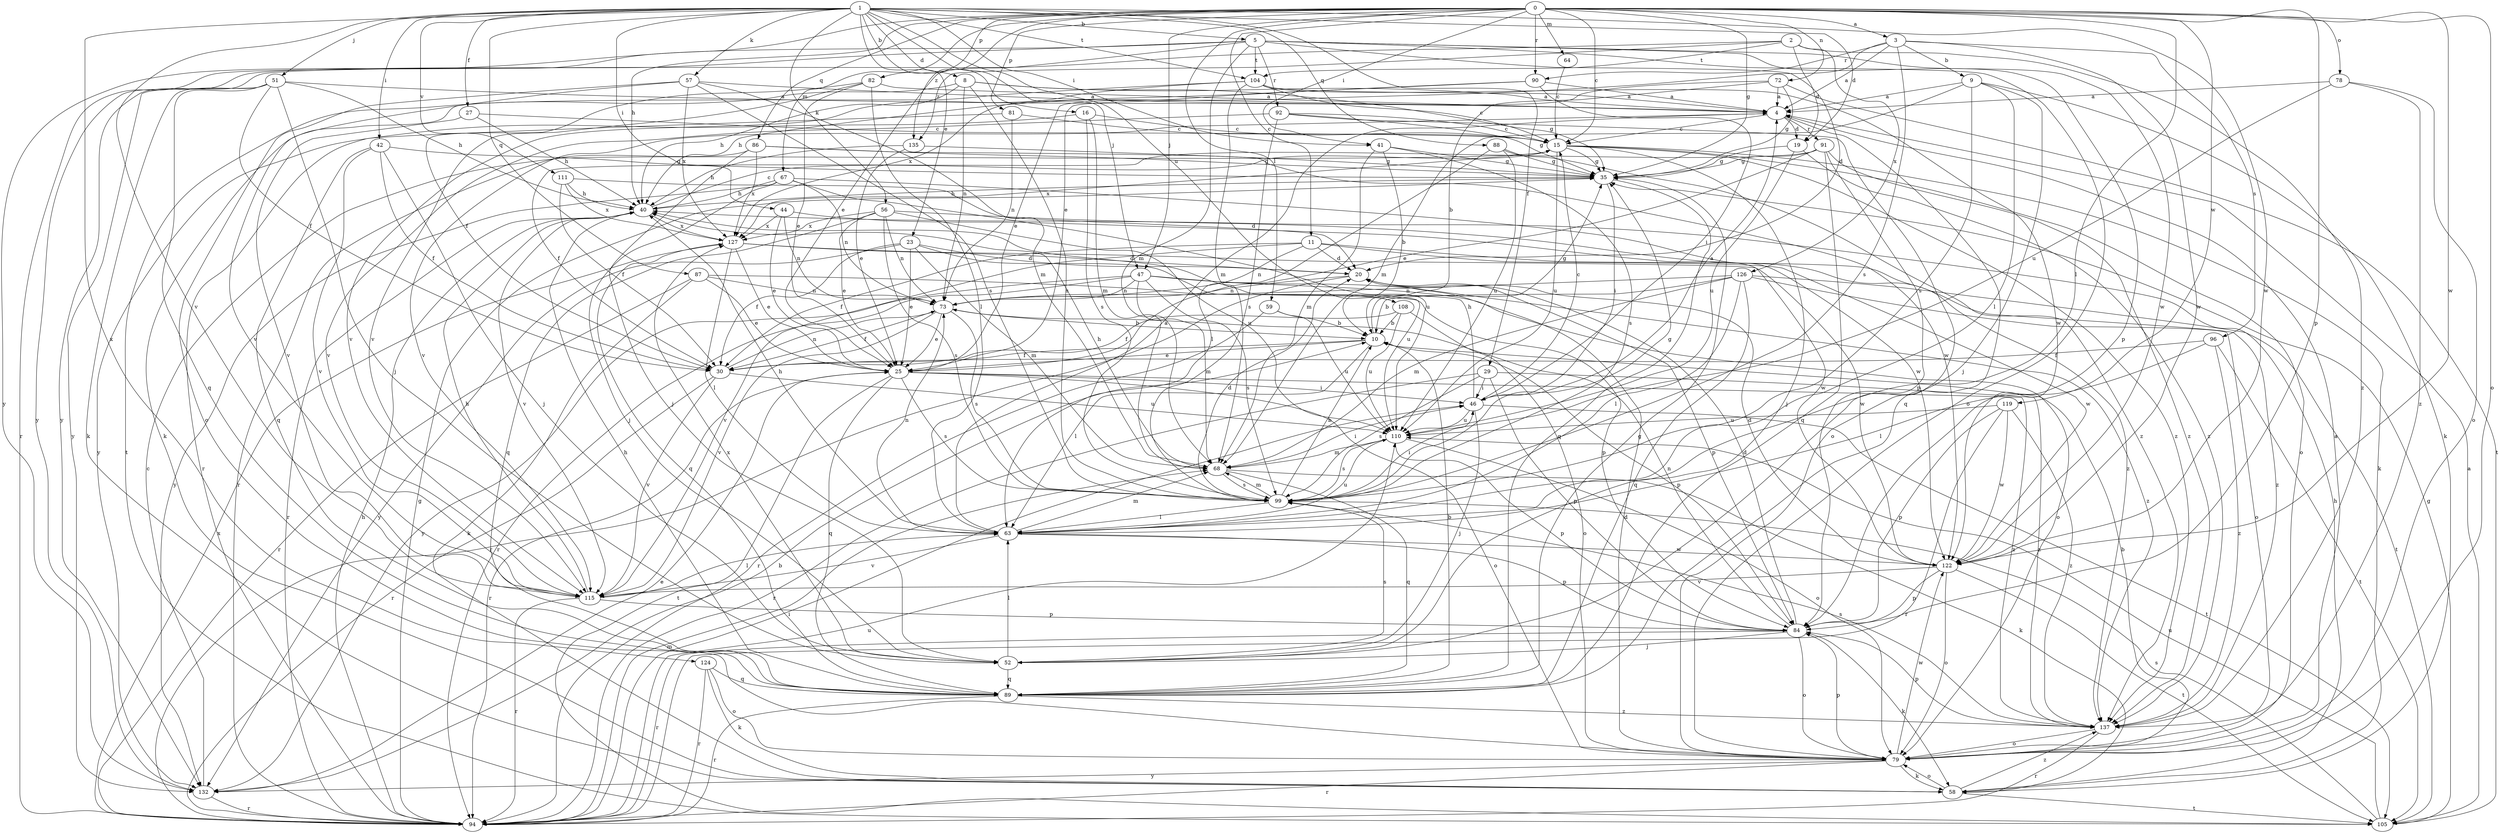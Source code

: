 strict digraph  {
0;
1;
2;
3;
4;
5;
8;
9;
10;
11;
15;
16;
19;
20;
23;
25;
27;
29;
30;
35;
40;
41;
42;
44;
46;
47;
51;
52;
56;
57;
58;
59;
63;
64;
67;
68;
72;
73;
78;
79;
81;
82;
84;
86;
87;
88;
89;
90;
91;
92;
94;
96;
99;
104;
105;
108;
110;
111;
115;
119;
122;
124;
126;
127;
132;
135;
137;
0 -> 3  [label=a];
0 -> 11  [label=c];
0 -> 15  [label=c];
0 -> 35  [label=g];
0 -> 40  [label=h];
0 -> 41  [label=i];
0 -> 47  [label=j];
0 -> 59  [label=l];
0 -> 63  [label=l];
0 -> 64  [label=m];
0 -> 67  [label=m];
0 -> 72  [label=n];
0 -> 78  [label=o];
0 -> 79  [label=o];
0 -> 81  [label=p];
0 -> 82  [label=p];
0 -> 84  [label=p];
0 -> 86  [label=q];
0 -> 90  [label=r];
0 -> 119  [label=w];
0 -> 122  [label=w];
0 -> 132  [label=y];
0 -> 135  [label=z];
1 -> 5  [label=b];
1 -> 8  [label=b];
1 -> 16  [label=d];
1 -> 19  [label=d];
1 -> 23  [label=e];
1 -> 27  [label=f];
1 -> 29  [label=f];
1 -> 41  [label=i];
1 -> 42  [label=i];
1 -> 44  [label=i];
1 -> 47  [label=j];
1 -> 51  [label=j];
1 -> 56  [label=k];
1 -> 57  [label=k];
1 -> 87  [label=q];
1 -> 88  [label=q];
1 -> 104  [label=t];
1 -> 108  [label=u];
1 -> 111  [label=v];
1 -> 115  [label=v];
1 -> 122  [label=w];
1 -> 124  [label=x];
2 -> 19  [label=d];
2 -> 104  [label=t];
2 -> 126  [label=x];
2 -> 132  [label=y];
2 -> 135  [label=z];
2 -> 137  [label=z];
3 -> 4  [label=a];
3 -> 9  [label=b];
3 -> 25  [label=e];
3 -> 90  [label=r];
3 -> 96  [label=s];
3 -> 99  [label=s];
3 -> 122  [label=w];
4 -> 15  [label=c];
4 -> 19  [label=d];
4 -> 89  [label=q];
4 -> 91  [label=r];
4 -> 115  [label=v];
5 -> 20  [label=d];
5 -> 25  [label=e];
5 -> 68  [label=m];
5 -> 79  [label=o];
5 -> 84  [label=p];
5 -> 92  [label=r];
5 -> 94  [label=r];
5 -> 104  [label=t];
5 -> 122  [label=w];
5 -> 132  [label=y];
8 -> 4  [label=a];
8 -> 35  [label=g];
8 -> 40  [label=h];
8 -> 73  [label=n];
8 -> 99  [label=s];
8 -> 105  [label=t];
9 -> 4  [label=a];
9 -> 52  [label=j];
9 -> 58  [label=k];
9 -> 63  [label=l];
9 -> 68  [label=m];
9 -> 99  [label=s];
10 -> 25  [label=e];
10 -> 30  [label=f];
10 -> 35  [label=g];
10 -> 63  [label=l];
10 -> 84  [label=p];
11 -> 20  [label=d];
11 -> 30  [label=f];
11 -> 73  [label=n];
11 -> 115  [label=v];
11 -> 122  [label=w];
11 -> 137  [label=z];
15 -> 35  [label=g];
15 -> 52  [label=j];
15 -> 58  [label=k];
15 -> 79  [label=o];
15 -> 110  [label=u];
15 -> 127  [label=x];
15 -> 137  [label=z];
16 -> 15  [label=c];
16 -> 68  [label=m];
16 -> 99  [label=s];
16 -> 132  [label=y];
19 -> 35  [label=g];
19 -> 110  [label=u];
19 -> 137  [label=z];
20 -> 73  [label=n];
20 -> 84  [label=p];
20 -> 94  [label=r];
23 -> 20  [label=d];
23 -> 25  [label=e];
23 -> 30  [label=f];
23 -> 68  [label=m];
23 -> 110  [label=u];
23 -> 132  [label=y];
25 -> 46  [label=i];
25 -> 79  [label=o];
25 -> 89  [label=q];
25 -> 94  [label=r];
25 -> 99  [label=s];
25 -> 105  [label=t];
25 -> 137  [label=z];
27 -> 15  [label=c];
27 -> 40  [label=h];
27 -> 115  [label=v];
29 -> 46  [label=i];
29 -> 84  [label=p];
29 -> 94  [label=r];
29 -> 99  [label=s];
29 -> 137  [label=z];
30 -> 73  [label=n];
30 -> 94  [label=r];
30 -> 110  [label=u];
30 -> 115  [label=v];
35 -> 40  [label=h];
35 -> 46  [label=i];
35 -> 89  [label=q];
40 -> 15  [label=c];
40 -> 94  [label=r];
40 -> 115  [label=v];
40 -> 127  [label=x];
41 -> 10  [label=b];
41 -> 35  [label=g];
41 -> 68  [label=m];
41 -> 99  [label=s];
42 -> 30  [label=f];
42 -> 35  [label=g];
42 -> 52  [label=j];
42 -> 89  [label=q];
42 -> 115  [label=v];
44 -> 25  [label=e];
44 -> 73  [label=n];
44 -> 122  [label=w];
44 -> 127  [label=x];
46 -> 4  [label=a];
46 -> 15  [label=c];
46 -> 40  [label=h];
46 -> 52  [label=j];
46 -> 105  [label=t];
46 -> 110  [label=u];
47 -> 68  [label=m];
47 -> 73  [label=n];
47 -> 79  [label=o];
47 -> 94  [label=r];
47 -> 99  [label=s];
47 -> 132  [label=y];
47 -> 137  [label=z];
51 -> 4  [label=a];
51 -> 30  [label=f];
51 -> 40  [label=h];
51 -> 52  [label=j];
51 -> 58  [label=k];
51 -> 89  [label=q];
51 -> 132  [label=y];
52 -> 63  [label=l];
52 -> 89  [label=q];
52 -> 99  [label=s];
52 -> 127  [label=x];
56 -> 25  [label=e];
56 -> 73  [label=n];
56 -> 89  [label=q];
56 -> 99  [label=s];
56 -> 110  [label=u];
56 -> 127  [label=x];
56 -> 137  [label=z];
57 -> 4  [label=a];
57 -> 68  [label=m];
57 -> 79  [label=o];
57 -> 99  [label=s];
57 -> 115  [label=v];
57 -> 127  [label=x];
58 -> 40  [label=h];
58 -> 79  [label=o];
58 -> 105  [label=t];
58 -> 137  [label=z];
59 -> 10  [label=b];
59 -> 94  [label=r];
59 -> 110  [label=u];
63 -> 4  [label=a];
63 -> 40  [label=h];
63 -> 68  [label=m];
63 -> 73  [label=n];
63 -> 84  [label=p];
63 -> 110  [label=u];
63 -> 115  [label=v];
63 -> 122  [label=w];
64 -> 15  [label=c];
67 -> 40  [label=h];
67 -> 52  [label=j];
67 -> 73  [label=n];
67 -> 110  [label=u];
67 -> 122  [label=w];
67 -> 132  [label=y];
68 -> 40  [label=h];
68 -> 46  [label=i];
68 -> 58  [label=k];
68 -> 89  [label=q];
68 -> 99  [label=s];
72 -> 4  [label=a];
72 -> 10  [label=b];
72 -> 35  [label=g];
72 -> 105  [label=t];
72 -> 127  [label=x];
73 -> 10  [label=b];
73 -> 25  [label=e];
73 -> 30  [label=f];
73 -> 99  [label=s];
73 -> 115  [label=v];
78 -> 4  [label=a];
78 -> 79  [label=o];
78 -> 110  [label=u];
78 -> 137  [label=z];
79 -> 4  [label=a];
79 -> 10  [label=b];
79 -> 20  [label=d];
79 -> 58  [label=k];
79 -> 84  [label=p];
79 -> 94  [label=r];
79 -> 122  [label=w];
79 -> 132  [label=y];
81 -> 15  [label=c];
81 -> 73  [label=n];
81 -> 94  [label=r];
82 -> 4  [label=a];
82 -> 25  [label=e];
82 -> 30  [label=f];
82 -> 63  [label=l];
82 -> 115  [label=v];
84 -> 20  [label=d];
84 -> 52  [label=j];
84 -> 58  [label=k];
84 -> 73  [label=n];
84 -> 79  [label=o];
84 -> 94  [label=r];
86 -> 35  [label=g];
86 -> 52  [label=j];
86 -> 94  [label=r];
86 -> 122  [label=w];
86 -> 127  [label=x];
87 -> 25  [label=e];
87 -> 58  [label=k];
87 -> 73  [label=n];
87 -> 84  [label=p];
87 -> 94  [label=r];
88 -> 35  [label=g];
88 -> 63  [label=l];
88 -> 110  [label=u];
88 -> 137  [label=z];
89 -> 10  [label=b];
89 -> 35  [label=g];
89 -> 40  [label=h];
89 -> 94  [label=r];
89 -> 137  [label=z];
90 -> 4  [label=a];
90 -> 25  [label=e];
90 -> 40  [label=h];
90 -> 46  [label=i];
91 -> 25  [label=e];
91 -> 30  [label=f];
91 -> 35  [label=g];
91 -> 84  [label=p];
91 -> 89  [label=q];
91 -> 137  [label=z];
92 -> 15  [label=c];
92 -> 35  [label=g];
92 -> 79  [label=o];
92 -> 99  [label=s];
92 -> 115  [label=v];
94 -> 35  [label=g];
94 -> 40  [label=h];
94 -> 46  [label=i];
94 -> 68  [label=m];
94 -> 110  [label=u];
94 -> 127  [label=x];
96 -> 30  [label=f];
96 -> 63  [label=l];
96 -> 105  [label=t];
96 -> 137  [label=z];
99 -> 10  [label=b];
99 -> 20  [label=d];
99 -> 35  [label=g];
99 -> 46  [label=i];
99 -> 63  [label=l];
99 -> 68  [label=m];
104 -> 4  [label=a];
104 -> 15  [label=c];
104 -> 58  [label=k];
104 -> 68  [label=m];
104 -> 115  [label=v];
104 -> 122  [label=w];
105 -> 4  [label=a];
105 -> 35  [label=g];
105 -> 99  [label=s];
105 -> 110  [label=u];
108 -> 10  [label=b];
108 -> 30  [label=f];
108 -> 79  [label=o];
108 -> 110  [label=u];
110 -> 68  [label=m];
110 -> 79  [label=o];
110 -> 84  [label=p];
110 -> 99  [label=s];
111 -> 20  [label=d];
111 -> 30  [label=f];
111 -> 40  [label=h];
111 -> 127  [label=x];
115 -> 40  [label=h];
115 -> 63  [label=l];
115 -> 84  [label=p];
115 -> 94  [label=r];
119 -> 84  [label=p];
119 -> 94  [label=r];
119 -> 110  [label=u];
119 -> 122  [label=w];
119 -> 137  [label=z];
122 -> 20  [label=d];
122 -> 79  [label=o];
122 -> 84  [label=p];
122 -> 105  [label=t];
122 -> 115  [label=v];
124 -> 58  [label=k];
124 -> 79  [label=o];
124 -> 89  [label=q];
124 -> 94  [label=r];
126 -> 10  [label=b];
126 -> 63  [label=l];
126 -> 68  [label=m];
126 -> 73  [label=n];
126 -> 79  [label=o];
126 -> 89  [label=q];
126 -> 105  [label=t];
127 -> 20  [label=d];
127 -> 25  [label=e];
127 -> 63  [label=l];
127 -> 89  [label=q];
127 -> 122  [label=w];
132 -> 10  [label=b];
132 -> 15  [label=c];
132 -> 25  [label=e];
132 -> 94  [label=r];
135 -> 25  [label=e];
135 -> 35  [label=g];
135 -> 40  [label=h];
137 -> 79  [label=o];
137 -> 84  [label=p];
137 -> 94  [label=r];
137 -> 99  [label=s];
}
